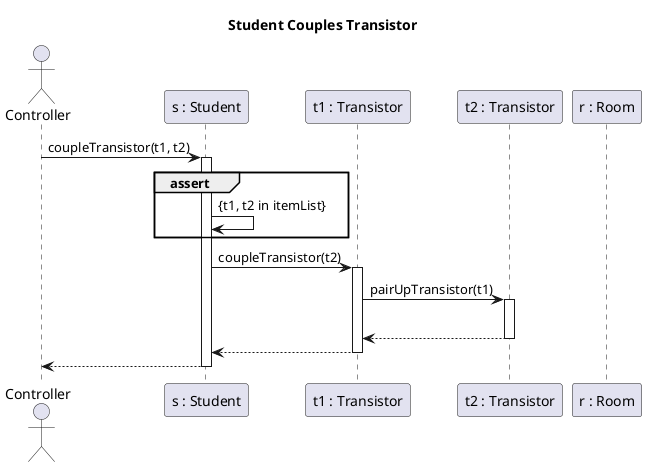 @startuml
title Student Couples Transistor

actor Controller as c order 10
participant "t1 : Transistor" as Transistor order 30
participant "s : Student" as Student order 20
participant "t2 : Transistor" as Transistor2 order 40
participant "r : Room" as Room order 50

c -> Student : coupleTransistor(t1, t2)
activate Student

    group assert
        Student -> Student : {t1, t2 in itemList}
    end

    ' alt pair is set

        Student -> Transistor : coupleTransistor(t2)
        activate Transistor
            

                Transistor -> Transistor2: pairUpTransistor(t1)

                    activate Transistor2
                        ' Room -> Room: Move(s)

                    |||
                    Transistor <-- Transistor2
                    deactivate Transistor2


            

            Student <-- Transistor
        deactivate Transistor
    ' end


    c <-- Student 
deactivate Student




@enduml